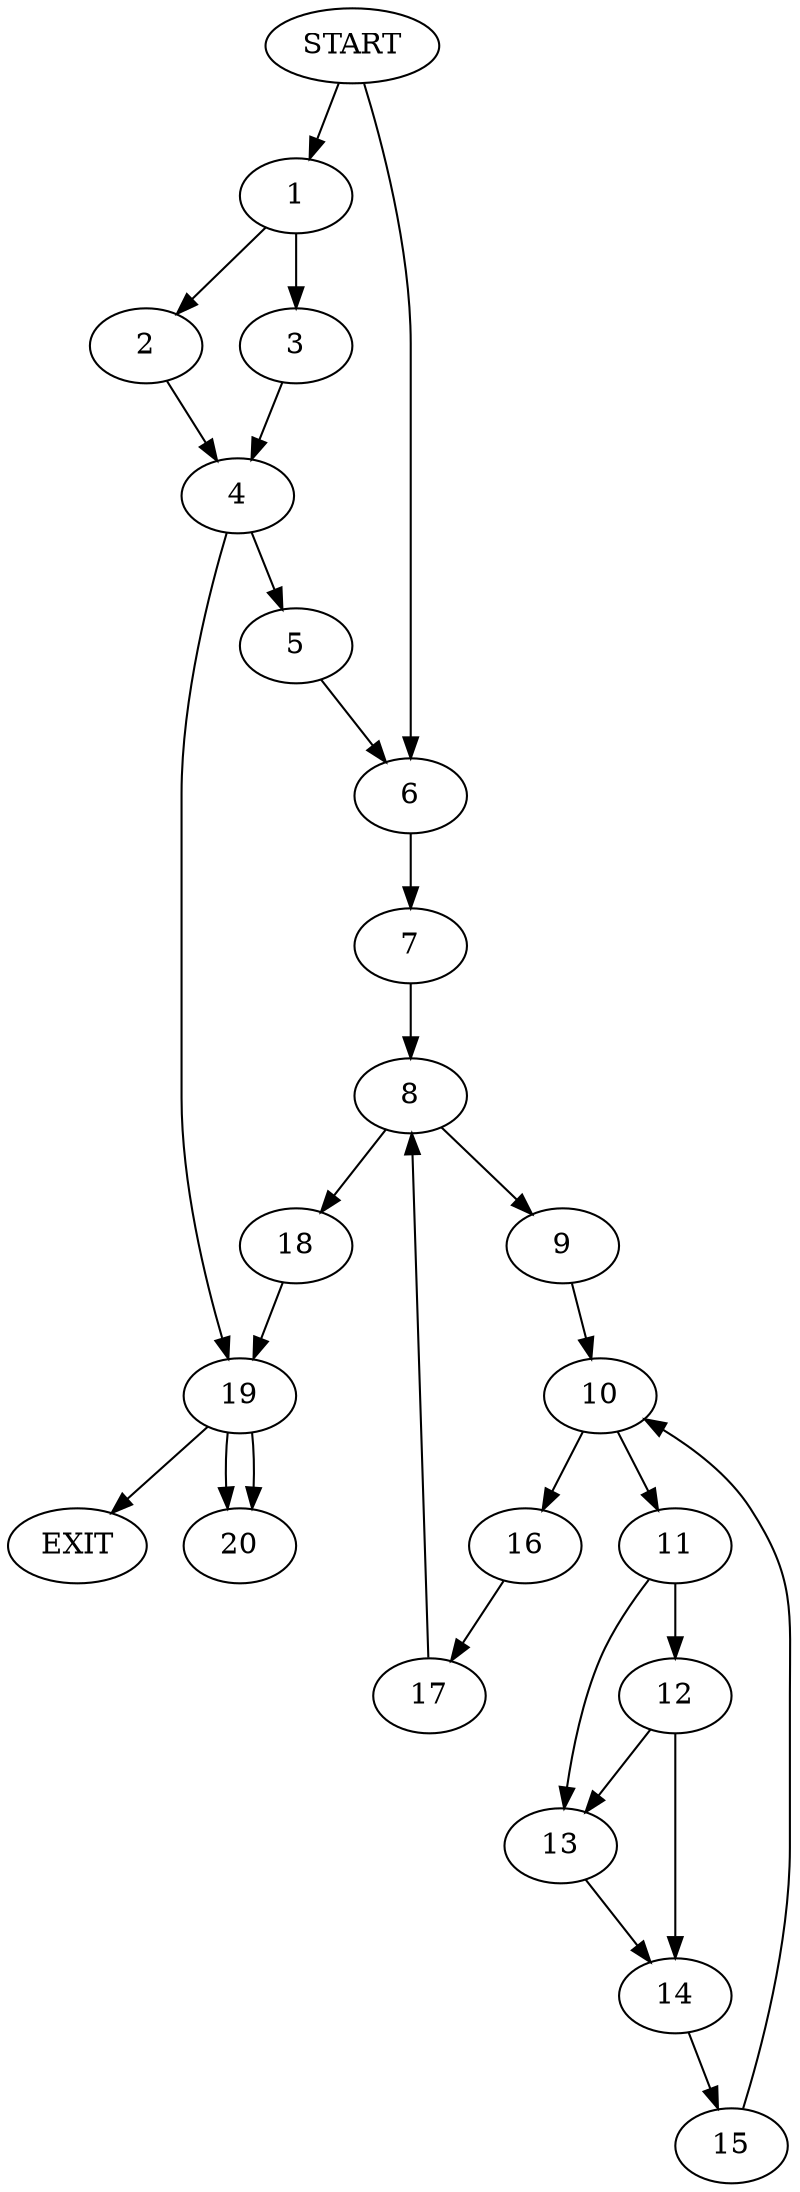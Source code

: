 digraph { 
0 [label="START"];
1;
2;
3;
4;
5;
6;
7;
8;
9;
10;
11;
12;
13;
14;
15;
16;
17;
18;
19;
20;
21[label="EXIT"];
0 -> 1;
0 -> 6;
1 -> 2;
1 -> 3;
2 -> 4;
3 -> 4;
4 -> 19;
4 -> 5;
5 -> 6;
6 -> 7;
7 -> 8;
8 -> 9;
8 -> 18;
9 -> 10;
10 -> 11;
10 -> 16;
11 -> 13;
11 -> 12;
12 -> 13;
12 -> 14;
13 -> 14;
14 -> 15;
15 -> 10;
16 -> 17;
17 -> 8;
18 -> 19;
19 -> 21;
19 -> 20;
19:s2 -> 20;
}